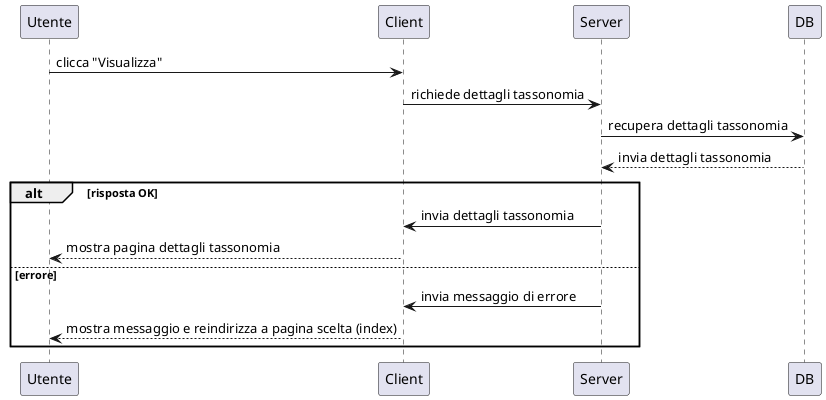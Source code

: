 @startuml Visualizza_tassonomia_sequenza
participant Utente
participant Client
participant Server
participant DB

Utente -> Client : clicca "Visualizza"
Client -> Server : richiede dettagli tassonomia
Server -> DB : recupera dettagli tassonomia
DB --> Server : invia dettagli tassonomia

alt risposta OK
    Server -> Client : invia dettagli tassonomia
    Client --> Utente : mostra pagina dettagli tassonomia
else errore
    Server -> Client : invia messaggio di errore
    Client --> Utente : mostra messaggio e reindirizza a pagina scelta (index)
end
@enduml
